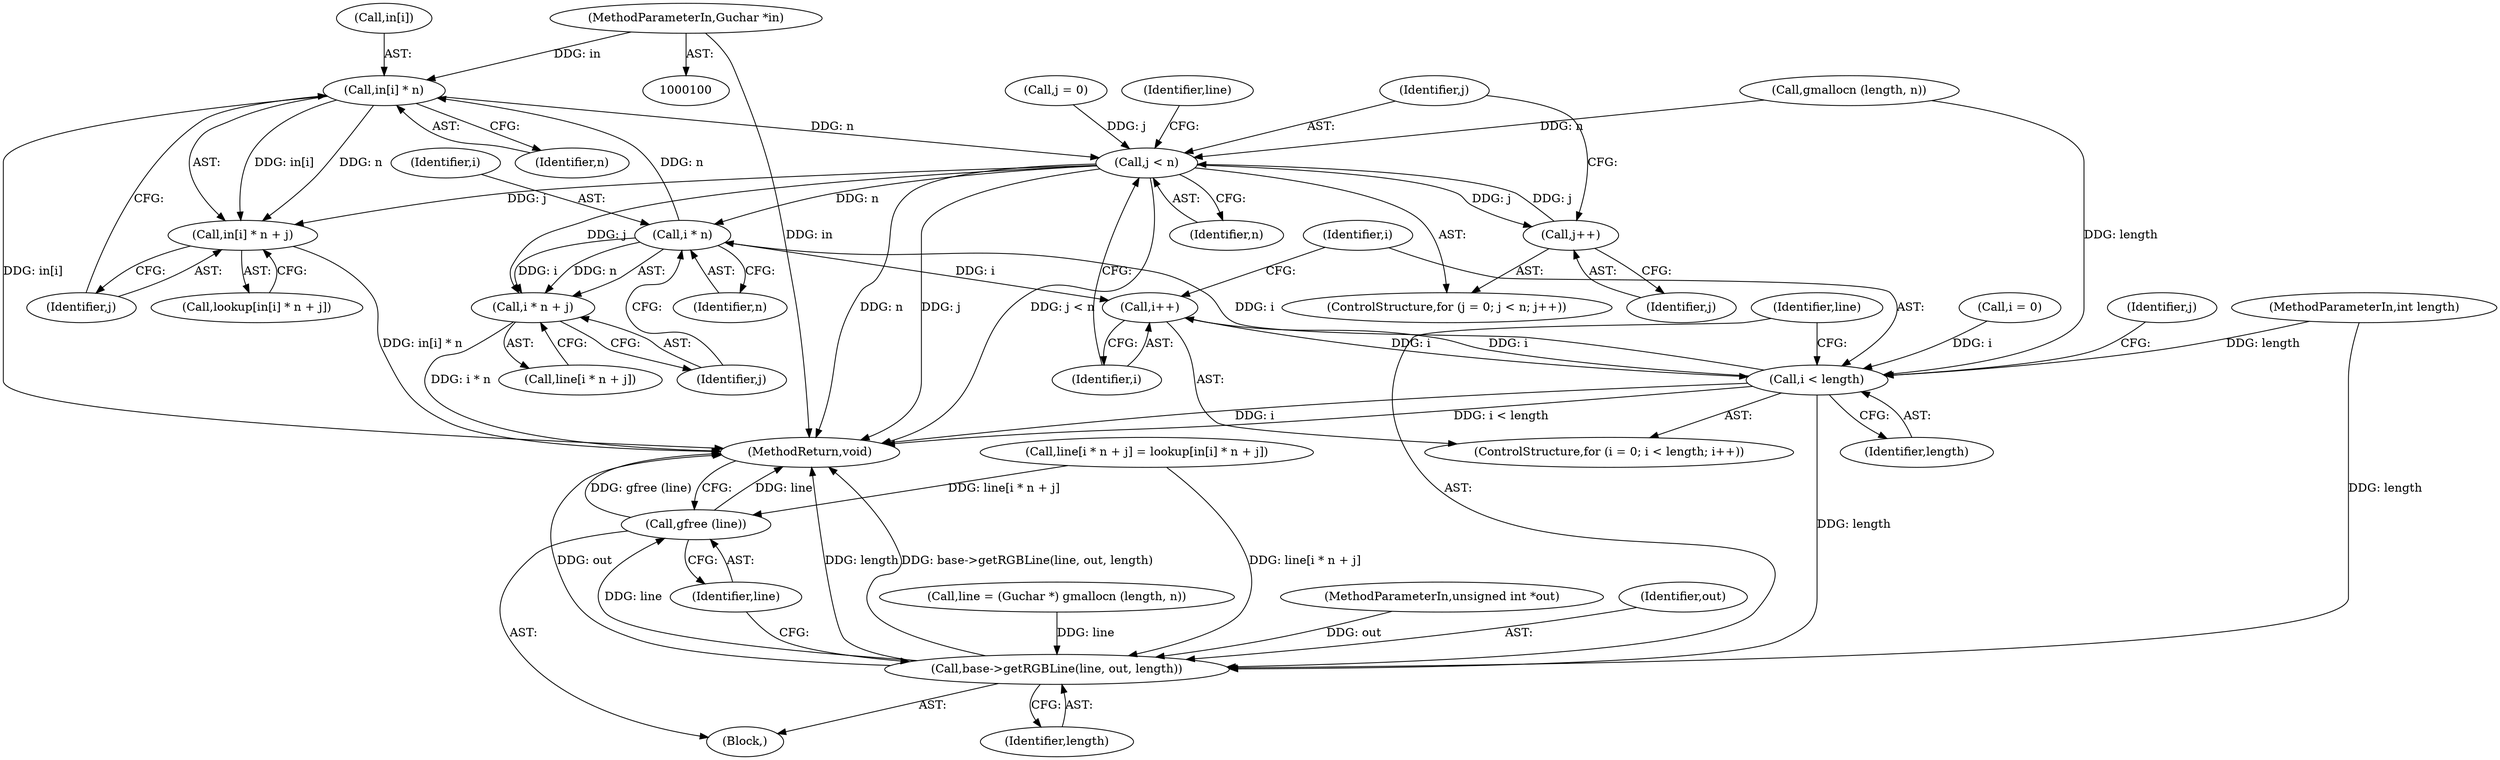 digraph "0_poppler_7b2d314a61fd0e12f47c62996cb49ec0d1ba747a_6@pointer" {
"1000101" [label="(MethodParameterIn,Guchar *in)"];
"1000148" [label="(Call,in[i] * n)"];
"1000132" [label="(Call,j < n)"];
"1000135" [label="(Call,j++)"];
"1000141" [label="(Call,i * n)"];
"1000126" [label="(Call,i++)"];
"1000123" [label="(Call,i < length)"];
"1000154" [label="(Call,base->getRGBLine(line, out, length))"];
"1000158" [label="(Call,gfree (line))"];
"1000140" [label="(Call,i * n + j)"];
"1000147" [label="(Call,in[i] * n + j)"];
"1000154" [label="(Call,base->getRGBLine(line, out, length))"];
"1000128" [label="(ControlStructure,for (j = 0; j < n; j++))"];
"1000135" [label="(Call,j++)"];
"1000142" [label="(Identifier,i)"];
"1000148" [label="(Call,in[i] * n)"];
"1000101" [label="(MethodParameterIn,Guchar *in)"];
"1000138" [label="(Call,line[i * n + j])"];
"1000112" [label="(Call,line = (Guchar *) gmallocn (length, n))"];
"1000119" [label="(ControlStructure,for (i = 0; i < length; i++))"];
"1000149" [label="(Call,in[i])"];
"1000155" [label="(Identifier,line)"];
"1000139" [label="(Identifier,line)"];
"1000120" [label="(Call,i = 0)"];
"1000102" [label="(MethodParameterIn,unsigned int *out)"];
"1000152" [label="(Identifier,n)"];
"1000159" [label="(Identifier,line)"];
"1000140" [label="(Call,i * n + j)"];
"1000145" [label="(Call,lookup[in[i] * n + j])"];
"1000125" [label="(Identifier,length)"];
"1000104" [label="(Block,)"];
"1000153" [label="(Identifier,j)"];
"1000144" [label="(Identifier,j)"];
"1000143" [label="(Identifier,n)"];
"1000160" [label="(MethodReturn,void)"];
"1000116" [label="(Call,gmallocn (length, n))"];
"1000137" [label="(Call,line[i * n + j] = lookup[in[i] * n + j])"];
"1000127" [label="(Identifier,i)"];
"1000132" [label="(Call,j < n)"];
"1000141" [label="(Call,i * n)"];
"1000156" [label="(Identifier,out)"];
"1000123" [label="(Call,i < length)"];
"1000133" [label="(Identifier,j)"];
"1000158" [label="(Call,gfree (line))"];
"1000103" [label="(MethodParameterIn,int length)"];
"1000136" [label="(Identifier,j)"];
"1000147" [label="(Call,in[i] * n + j)"];
"1000129" [label="(Call,j = 0)"];
"1000126" [label="(Call,i++)"];
"1000134" [label="(Identifier,n)"];
"1000124" [label="(Identifier,i)"];
"1000130" [label="(Identifier,j)"];
"1000157" [label="(Identifier,length)"];
"1000101" -> "1000100"  [label="AST: "];
"1000101" -> "1000160"  [label="DDG: in"];
"1000101" -> "1000148"  [label="DDG: in"];
"1000148" -> "1000147"  [label="AST: "];
"1000148" -> "1000152"  [label="CFG: "];
"1000149" -> "1000148"  [label="AST: "];
"1000152" -> "1000148"  [label="AST: "];
"1000153" -> "1000148"  [label="CFG: "];
"1000148" -> "1000160"  [label="DDG: in[i]"];
"1000148" -> "1000132"  [label="DDG: n"];
"1000148" -> "1000147"  [label="DDG: in[i]"];
"1000148" -> "1000147"  [label="DDG: n"];
"1000141" -> "1000148"  [label="DDG: n"];
"1000132" -> "1000128"  [label="AST: "];
"1000132" -> "1000134"  [label="CFG: "];
"1000133" -> "1000132"  [label="AST: "];
"1000134" -> "1000132"  [label="AST: "];
"1000139" -> "1000132"  [label="CFG: "];
"1000127" -> "1000132"  [label="CFG: "];
"1000132" -> "1000160"  [label="DDG: j < n"];
"1000132" -> "1000160"  [label="DDG: n"];
"1000132" -> "1000160"  [label="DDG: j"];
"1000129" -> "1000132"  [label="DDG: j"];
"1000135" -> "1000132"  [label="DDG: j"];
"1000116" -> "1000132"  [label="DDG: n"];
"1000132" -> "1000135"  [label="DDG: j"];
"1000132" -> "1000141"  [label="DDG: n"];
"1000132" -> "1000140"  [label="DDG: j"];
"1000132" -> "1000147"  [label="DDG: j"];
"1000135" -> "1000128"  [label="AST: "];
"1000135" -> "1000136"  [label="CFG: "];
"1000136" -> "1000135"  [label="AST: "];
"1000133" -> "1000135"  [label="CFG: "];
"1000141" -> "1000140"  [label="AST: "];
"1000141" -> "1000143"  [label="CFG: "];
"1000142" -> "1000141"  [label="AST: "];
"1000143" -> "1000141"  [label="AST: "];
"1000144" -> "1000141"  [label="CFG: "];
"1000141" -> "1000126"  [label="DDG: i"];
"1000141" -> "1000140"  [label="DDG: i"];
"1000141" -> "1000140"  [label="DDG: n"];
"1000123" -> "1000141"  [label="DDG: i"];
"1000126" -> "1000119"  [label="AST: "];
"1000126" -> "1000127"  [label="CFG: "];
"1000127" -> "1000126"  [label="AST: "];
"1000124" -> "1000126"  [label="CFG: "];
"1000126" -> "1000123"  [label="DDG: i"];
"1000123" -> "1000126"  [label="DDG: i"];
"1000123" -> "1000119"  [label="AST: "];
"1000123" -> "1000125"  [label="CFG: "];
"1000124" -> "1000123"  [label="AST: "];
"1000125" -> "1000123"  [label="AST: "];
"1000130" -> "1000123"  [label="CFG: "];
"1000155" -> "1000123"  [label="CFG: "];
"1000123" -> "1000160"  [label="DDG: i"];
"1000123" -> "1000160"  [label="DDG: i < length"];
"1000120" -> "1000123"  [label="DDG: i"];
"1000116" -> "1000123"  [label="DDG: length"];
"1000103" -> "1000123"  [label="DDG: length"];
"1000123" -> "1000154"  [label="DDG: length"];
"1000154" -> "1000104"  [label="AST: "];
"1000154" -> "1000157"  [label="CFG: "];
"1000155" -> "1000154"  [label="AST: "];
"1000156" -> "1000154"  [label="AST: "];
"1000157" -> "1000154"  [label="AST: "];
"1000159" -> "1000154"  [label="CFG: "];
"1000154" -> "1000160"  [label="DDG: length"];
"1000154" -> "1000160"  [label="DDG: base->getRGBLine(line, out, length)"];
"1000154" -> "1000160"  [label="DDG: out"];
"1000112" -> "1000154"  [label="DDG: line"];
"1000137" -> "1000154"  [label="DDG: line[i * n + j]"];
"1000102" -> "1000154"  [label="DDG: out"];
"1000103" -> "1000154"  [label="DDG: length"];
"1000154" -> "1000158"  [label="DDG: line"];
"1000158" -> "1000104"  [label="AST: "];
"1000158" -> "1000159"  [label="CFG: "];
"1000159" -> "1000158"  [label="AST: "];
"1000160" -> "1000158"  [label="CFG: "];
"1000158" -> "1000160"  [label="DDG: line"];
"1000158" -> "1000160"  [label="DDG: gfree (line)"];
"1000137" -> "1000158"  [label="DDG: line[i * n + j]"];
"1000140" -> "1000138"  [label="AST: "];
"1000140" -> "1000144"  [label="CFG: "];
"1000144" -> "1000140"  [label="AST: "];
"1000138" -> "1000140"  [label="CFG: "];
"1000140" -> "1000160"  [label="DDG: i * n"];
"1000147" -> "1000145"  [label="AST: "];
"1000147" -> "1000153"  [label="CFG: "];
"1000153" -> "1000147"  [label="AST: "];
"1000145" -> "1000147"  [label="CFG: "];
"1000147" -> "1000160"  [label="DDG: in[i] * n"];
}
